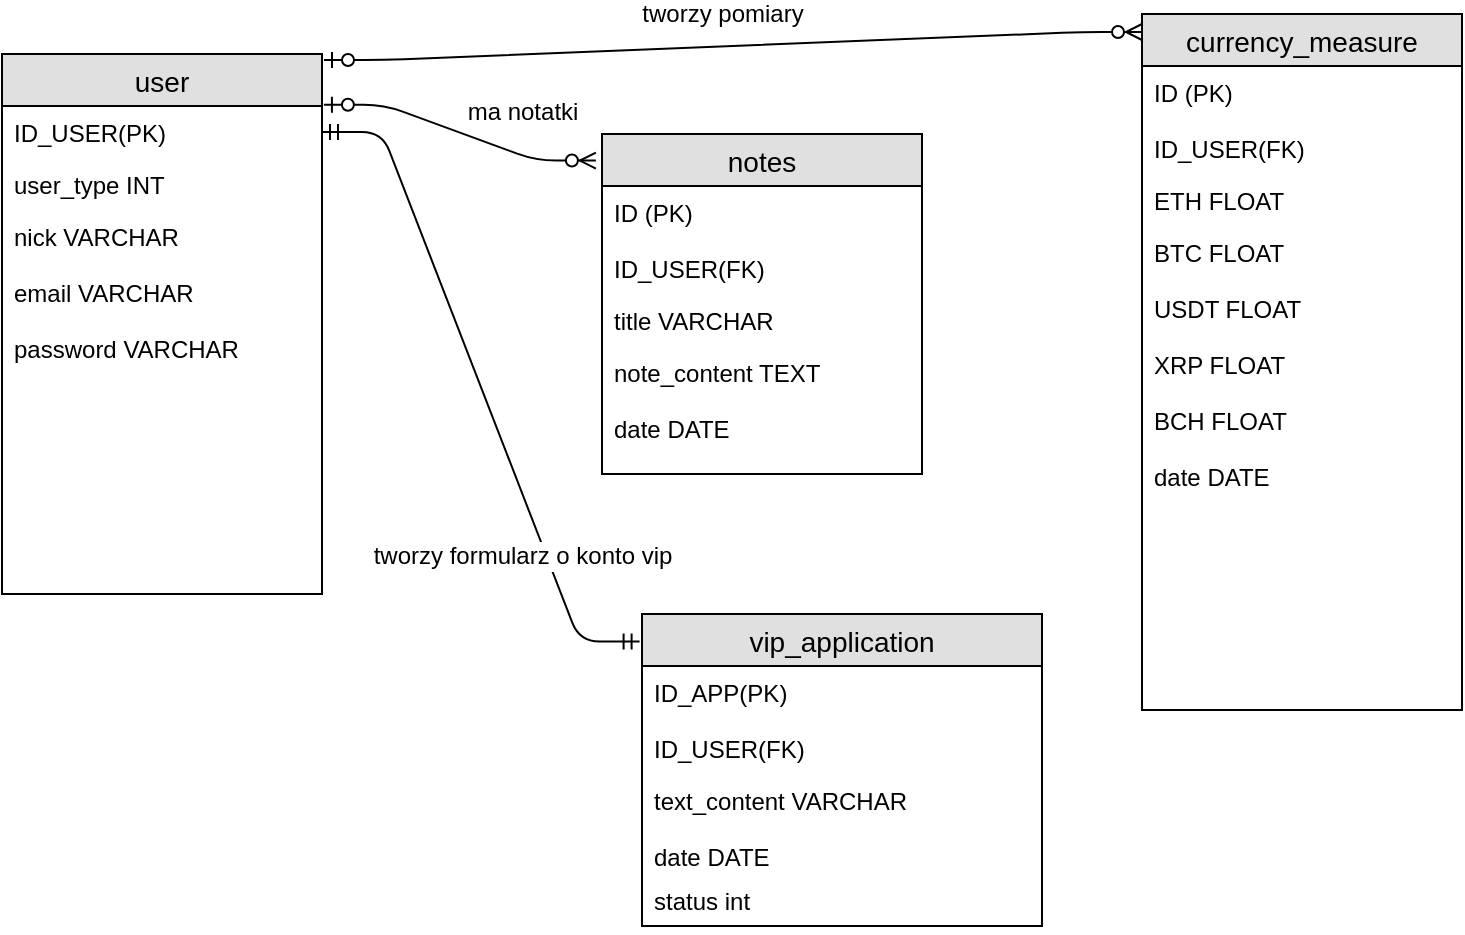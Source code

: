 <mxfile version="12.2.9" type="device" pages="1"><diagram id="NLiZp5tz9-FMLZFsEPQR" name="Page-1"><mxGraphModel dx="1182" dy="715" grid="1" gridSize="10" guides="1" tooltips="1" connect="1" arrows="1" fold="1" page="1" pageScale="1" pageWidth="827" pageHeight="1169" math="0" shadow="0"><root><mxCell id="0"/><mxCell id="1" parent="0"/><mxCell id="ZKiCTneXPkTeBLzjKzn0-3" value="user" style="swimlane;fontStyle=0;childLayout=stackLayout;horizontal=1;startSize=26;fillColor=#e0e0e0;horizontalStack=0;resizeParent=1;resizeParentMax=0;resizeLast=0;collapsible=1;marginBottom=0;swimlaneFillColor=#ffffff;align=center;fontSize=14;" vertex="1" parent="1"><mxGeometry x="40" y="60" width="160" height="270" as="geometry"/></mxCell><mxCell id="ZKiCTneXPkTeBLzjKzn0-4" value="ID_USER(PK)" style="text;strokeColor=none;fillColor=none;spacingLeft=4;spacingRight=4;overflow=hidden;rotatable=0;points=[[0,0.5],[1,0.5]];portConstraint=eastwest;fontSize=12;" vertex="1" parent="ZKiCTneXPkTeBLzjKzn0-3"><mxGeometry y="26" width="160" height="26" as="geometry"/></mxCell><mxCell id="ZKiCTneXPkTeBLzjKzn0-5" value="user_type INT" style="text;strokeColor=none;fillColor=none;spacingLeft=4;spacingRight=4;overflow=hidden;rotatable=0;points=[[0,0.5],[1,0.5]];portConstraint=eastwest;fontSize=12;" vertex="1" parent="ZKiCTneXPkTeBLzjKzn0-3"><mxGeometry y="52" width="160" height="26" as="geometry"/></mxCell><mxCell id="ZKiCTneXPkTeBLzjKzn0-6" value="nick VARCHAR&#10;&#10;email VARCHAR&#10;&#10;password VARCHAR" style="text;strokeColor=none;fillColor=none;spacingLeft=4;spacingRight=4;overflow=hidden;rotatable=0;points=[[0,0.5],[1,0.5]];portConstraint=eastwest;fontSize=12;" vertex="1" parent="ZKiCTneXPkTeBLzjKzn0-3"><mxGeometry y="78" width="160" height="192" as="geometry"/></mxCell><mxCell id="ZKiCTneXPkTeBLzjKzn0-11" value="notes" style="swimlane;fontStyle=0;childLayout=stackLayout;horizontal=1;startSize=26;fillColor=#e0e0e0;horizontalStack=0;resizeParent=1;resizeParentMax=0;resizeLast=0;collapsible=1;marginBottom=0;swimlaneFillColor=#ffffff;align=center;fontSize=14;" vertex="1" parent="1"><mxGeometry x="340" y="100" width="160" height="170" as="geometry"/></mxCell><mxCell id="ZKiCTneXPkTeBLzjKzn0-12" value="ID (PK)&#10;&#10;ID_USER(FK)&#10;&#10;" style="text;strokeColor=none;fillColor=none;spacingLeft=4;spacingRight=4;overflow=hidden;rotatable=0;points=[[0,0.5],[1,0.5]];portConstraint=eastwest;fontSize=12;" vertex="1" parent="ZKiCTneXPkTeBLzjKzn0-11"><mxGeometry y="26" width="160" height="54" as="geometry"/></mxCell><mxCell id="ZKiCTneXPkTeBLzjKzn0-13" value="title VARCHAR" style="text;strokeColor=none;fillColor=none;spacingLeft=4;spacingRight=4;overflow=hidden;rotatable=0;points=[[0,0.5],[1,0.5]];portConstraint=eastwest;fontSize=12;" vertex="1" parent="ZKiCTneXPkTeBLzjKzn0-11"><mxGeometry y="80" width="160" height="26" as="geometry"/></mxCell><mxCell id="ZKiCTneXPkTeBLzjKzn0-14" value="note_content TEXT&#10;&#10;date DATE" style="text;strokeColor=none;fillColor=none;spacingLeft=4;spacingRight=4;overflow=hidden;rotatable=0;points=[[0,0.5],[1,0.5]];portConstraint=eastwest;fontSize=12;" vertex="1" parent="ZKiCTneXPkTeBLzjKzn0-11"><mxGeometry y="106" width="160" height="64" as="geometry"/></mxCell><mxCell id="ZKiCTneXPkTeBLzjKzn0-20" value="currency_measure" style="swimlane;fontStyle=0;childLayout=stackLayout;horizontal=1;startSize=26;fillColor=#e0e0e0;horizontalStack=0;resizeParent=1;resizeParentMax=0;resizeLast=0;collapsible=1;marginBottom=0;swimlaneFillColor=#ffffff;align=center;fontSize=14;" vertex="1" parent="1"><mxGeometry x="610" y="40" width="160" height="348" as="geometry"/></mxCell><mxCell id="ZKiCTneXPkTeBLzjKzn0-21" value="ID (PK)&#10;&#10;ID_USER(FK)" style="text;strokeColor=none;fillColor=none;spacingLeft=4;spacingRight=4;overflow=hidden;rotatable=0;points=[[0,0.5],[1,0.5]];portConstraint=eastwest;fontSize=12;" vertex="1" parent="ZKiCTneXPkTeBLzjKzn0-20"><mxGeometry y="26" width="160" height="54" as="geometry"/></mxCell><mxCell id="ZKiCTneXPkTeBLzjKzn0-22" value="ETH FLOAT" style="text;strokeColor=none;fillColor=none;spacingLeft=4;spacingRight=4;overflow=hidden;rotatable=0;points=[[0,0.5],[1,0.5]];portConstraint=eastwest;fontSize=12;" vertex="1" parent="ZKiCTneXPkTeBLzjKzn0-20"><mxGeometry y="80" width="160" height="26" as="geometry"/></mxCell><mxCell id="ZKiCTneXPkTeBLzjKzn0-23" value="BTC FLOAT&#10;&#10;USDT FLOAT&#10;&#10;XRP FLOAT&#10;&#10;BCH FLOAT&#10;&#10;date DATE&#10;" style="text;strokeColor=none;fillColor=none;spacingLeft=4;spacingRight=4;overflow=hidden;rotatable=0;points=[[0,0.5],[1,0.5]];portConstraint=eastwest;fontSize=12;" vertex="1" parent="ZKiCTneXPkTeBLzjKzn0-20"><mxGeometry y="106" width="160" height="242" as="geometry"/></mxCell><mxCell id="ZKiCTneXPkTeBLzjKzn0-28" value="vip_application" style="swimlane;fontStyle=0;childLayout=stackLayout;horizontal=1;startSize=26;fillColor=#e0e0e0;horizontalStack=0;resizeParent=1;resizeParentMax=0;resizeLast=0;collapsible=1;marginBottom=0;swimlaneFillColor=#ffffff;align=center;fontSize=14;" vertex="1" parent="1"><mxGeometry x="360" y="340" width="200" height="156" as="geometry"/></mxCell><mxCell id="ZKiCTneXPkTeBLzjKzn0-29" value="ID_APP(PK)&#10;&#10;ID_USER(FK)&#10;" style="text;strokeColor=none;fillColor=none;spacingLeft=4;spacingRight=4;overflow=hidden;rotatable=0;points=[[0,0.5],[1,0.5]];portConstraint=eastwest;fontSize=12;" vertex="1" parent="ZKiCTneXPkTeBLzjKzn0-28"><mxGeometry y="26" width="200" height="54" as="geometry"/></mxCell><mxCell id="ZKiCTneXPkTeBLzjKzn0-31" value="text_content VARCHAR&#10;&#10;date DATE" style="text;strokeColor=none;fillColor=none;spacingLeft=4;spacingRight=4;overflow=hidden;rotatable=0;points=[[0,0.5],[1,0.5]];portConstraint=eastwest;fontSize=12;" vertex="1" parent="ZKiCTneXPkTeBLzjKzn0-28"><mxGeometry y="80" width="200" height="50" as="geometry"/></mxCell><mxCell id="ZKiCTneXPkTeBLzjKzn0-30" value="status int" style="text;strokeColor=none;fillColor=none;spacingLeft=4;spacingRight=4;overflow=hidden;rotatable=0;points=[[0,0.5],[1,0.5]];portConstraint=eastwest;fontSize=12;" vertex="1" parent="ZKiCTneXPkTeBLzjKzn0-28"><mxGeometry y="130" width="200" height="26" as="geometry"/></mxCell><mxCell id="ZKiCTneXPkTeBLzjKzn0-34" value="" style="edgeStyle=entityRelationEdgeStyle;fontSize=12;html=1;endArrow=ERzeroToMany;startArrow=ERzeroToOne;" edge="1" parent="1"><mxGeometry width="100" height="100" relative="1" as="geometry"><mxPoint x="201" y="63" as="sourcePoint"/><mxPoint x="610" y="49" as="targetPoint"/></mxGeometry></mxCell><mxCell id="ZKiCTneXPkTeBLzjKzn0-35" value="tworzy pomiary" style="text;html=1;align=center;verticalAlign=middle;resizable=0;points=[];;labelBackgroundColor=#ffffff;" vertex="1" connectable="0" parent="ZKiCTneXPkTeBLzjKzn0-34"><mxGeometry x="0.193" y="-2" relative="1" as="geometry"><mxPoint x="-45" y="-16.5" as="offset"/></mxGeometry></mxCell><mxCell id="ZKiCTneXPkTeBLzjKzn0-37" value="" style="edgeStyle=entityRelationEdgeStyle;fontSize=12;html=1;endArrow=ERzeroToMany;startArrow=ERzeroToOne;exitX=1.006;exitY=0.094;exitDx=0;exitDy=0;exitPerimeter=0;entryX=-0.019;entryY=0.078;entryDx=0;entryDy=0;entryPerimeter=0;" edge="1" parent="1" source="ZKiCTneXPkTeBLzjKzn0-3" target="ZKiCTneXPkTeBLzjKzn0-11"><mxGeometry width="100" height="100" relative="1" as="geometry"><mxPoint x="220" y="250" as="sourcePoint"/><mxPoint x="320" y="150" as="targetPoint"/></mxGeometry></mxCell><mxCell id="ZKiCTneXPkTeBLzjKzn0-38" value="ma notatki&lt;br&gt;" style="text;html=1;align=center;verticalAlign=middle;resizable=0;points=[];;labelBackgroundColor=#ffffff;" vertex="1" connectable="0" parent="ZKiCTneXPkTeBLzjKzn0-37"><mxGeometry x="0.108" relative="1" as="geometry"><mxPoint x="24" y="-13" as="offset"/></mxGeometry></mxCell><mxCell id="ZKiCTneXPkTeBLzjKzn0-39" value="" style="edgeStyle=entityRelationEdgeStyle;fontSize=12;html=1;endArrow=ERmandOne;startArrow=ERmandOne;exitX=1;exitY=0.5;exitDx=0;exitDy=0;entryX=-0.006;entryY=0.088;entryDx=0;entryDy=0;entryPerimeter=0;" edge="1" parent="1" source="ZKiCTneXPkTeBLzjKzn0-4" target="ZKiCTneXPkTeBLzjKzn0-28"><mxGeometry width="100" height="100" relative="1" as="geometry"><mxPoint x="120" y="420" as="sourcePoint"/><mxPoint x="220" y="320" as="targetPoint"/></mxGeometry></mxCell><mxCell id="ZKiCTneXPkTeBLzjKzn0-40" value="tworzy formularz o konto vip" style="text;html=1;align=center;verticalAlign=middle;resizable=0;points=[];;labelBackgroundColor=#ffffff;" vertex="1" connectable="0" parent="ZKiCTneXPkTeBLzjKzn0-39"><mxGeometry x="0.28" y="2" relative="1" as="geometry"><mxPoint x="2" y="41" as="offset"/></mxGeometry></mxCell></root></mxGraphModel></diagram></mxfile>